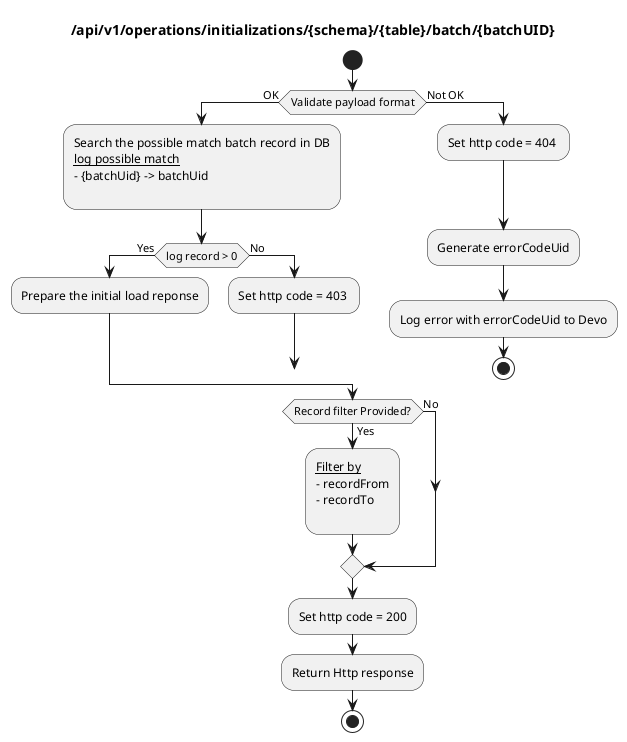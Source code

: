 {
  "sha1": "k3u5xu78trruprsxfl4z4su7ss0bhfa",
  "insertion": {
    "when": "2024-06-03T18:59:32.593Z",
    "url": "https://forum.plantuml.net/16765/label-null-point-exception-in-activity-diagram",
    "user": "plantuml@gmail.com"
  }
}
@startuml
start

title /api/v1/operations/initializations/{schema}/{table}/batch/{batchUID}

if (Validate payload format) then (OK)
   
    :Search the possible match batch record in DB
    __log possible match__
    - {batchUid} -> batchUid
    ;
    
    If (log record > 0) then (Yes)
        :Prepare the initial load reponse;
    else (No)
        :Set http code = 403 ;
        label sp_label0
        goto sp_label1
    endif
else (Not OK)
    :Set http code = 404 ;
    
    label sp_label1

    :Generate errorCodeUid;
    :Log error with errorCodeUid to Devo;

    stop
endif

if (Record filter Provided?) then (Yes)
    :__Filter by__
    - recordFrom
    - recordTo
    ;
else (No)
endif

:Set http code = 200;
:Return Http response;

stop
@enduml
